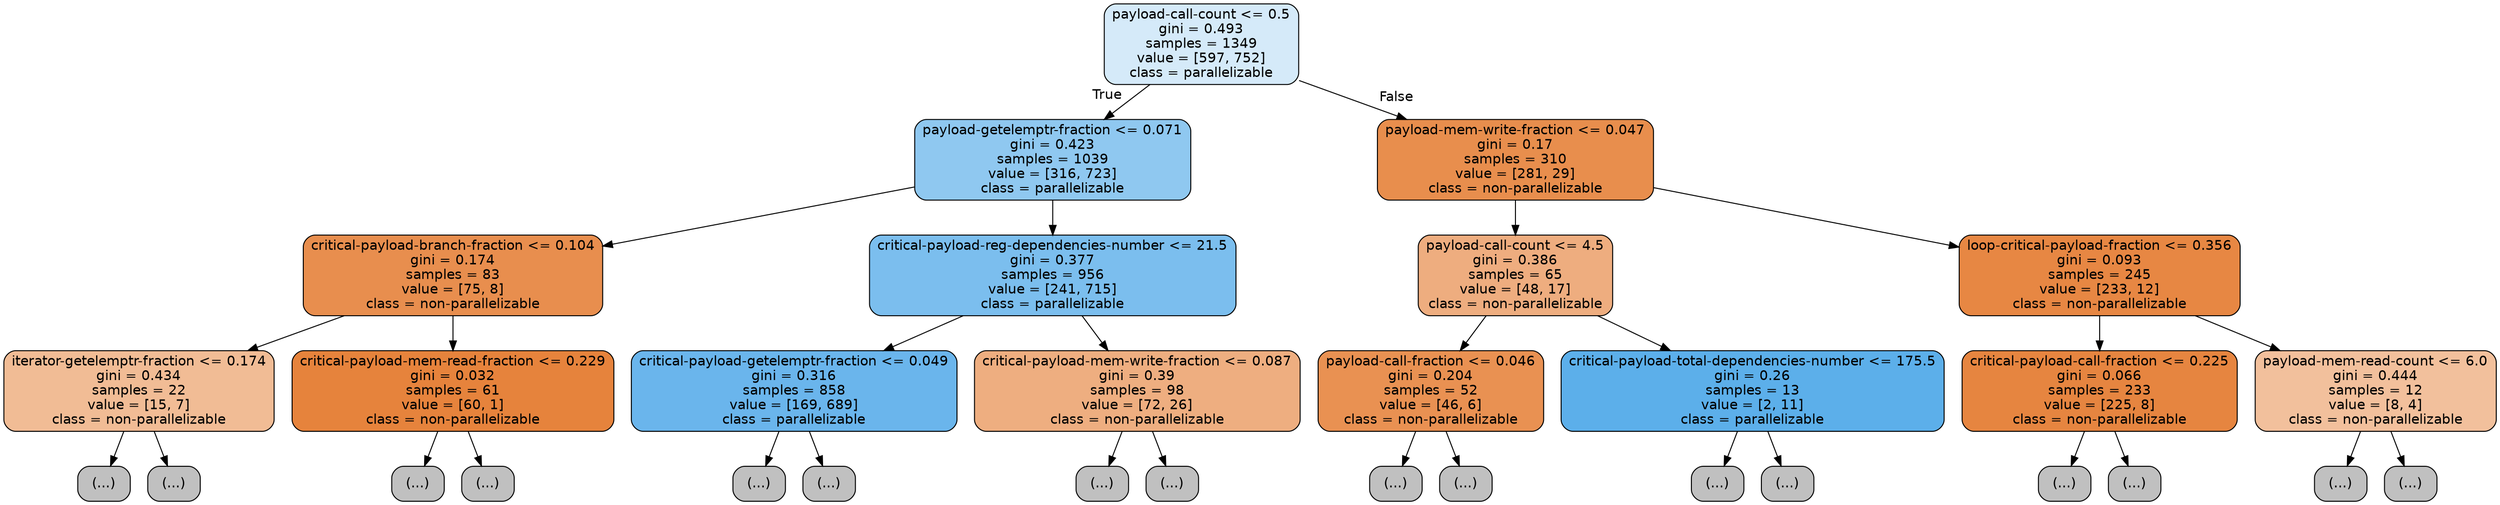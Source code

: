 digraph Tree {
node [shape=box, style="filled, rounded", color="black", fontname=helvetica] ;
edge [fontname=helvetica] ;
0 [label="payload-call-count <= 0.5\ngini = 0.493\nsamples = 1349\nvalue = [597, 752]\nclass = parallelizable", fillcolor="#399de535"] ;
1 [label="payload-getelemptr-fraction <= 0.071\ngini = 0.423\nsamples = 1039\nvalue = [316, 723]\nclass = parallelizable", fillcolor="#399de590"] ;
0 -> 1 [labeldistance=2.5, labelangle=45, headlabel="True"] ;
2 [label="critical-payload-branch-fraction <= 0.104\ngini = 0.174\nsamples = 83\nvalue = [75, 8]\nclass = non-parallelizable", fillcolor="#e58139e4"] ;
1 -> 2 ;
3 [label="iterator-getelemptr-fraction <= 0.174\ngini = 0.434\nsamples = 22\nvalue = [15, 7]\nclass = non-parallelizable", fillcolor="#e5813988"] ;
2 -> 3 ;
4 [label="(...)", fillcolor="#C0C0C0"] ;
3 -> 4 ;
7 [label="(...)", fillcolor="#C0C0C0"] ;
3 -> 7 ;
14 [label="critical-payload-mem-read-fraction <= 0.229\ngini = 0.032\nsamples = 61\nvalue = [60, 1]\nclass = non-parallelizable", fillcolor="#e58139fb"] ;
2 -> 14 ;
15 [label="(...)", fillcolor="#C0C0C0"] ;
14 -> 15 ;
16 [label="(...)", fillcolor="#C0C0C0"] ;
14 -> 16 ;
17 [label="critical-payload-reg-dependencies-number <= 21.5\ngini = 0.377\nsamples = 956\nvalue = [241, 715]\nclass = parallelizable", fillcolor="#399de5a9"] ;
1 -> 17 ;
18 [label="critical-payload-getelemptr-fraction <= 0.049\ngini = 0.316\nsamples = 858\nvalue = [169, 689]\nclass = parallelizable", fillcolor="#399de5c0"] ;
17 -> 18 ;
19 [label="(...)", fillcolor="#C0C0C0"] ;
18 -> 19 ;
200 [label="(...)", fillcolor="#C0C0C0"] ;
18 -> 200 ;
203 [label="critical-payload-mem-write-fraction <= 0.087\ngini = 0.39\nsamples = 98\nvalue = [72, 26]\nclass = non-parallelizable", fillcolor="#e58139a3"] ;
17 -> 203 ;
204 [label="(...)", fillcolor="#C0C0C0"] ;
203 -> 204 ;
211 [label="(...)", fillcolor="#C0C0C0"] ;
203 -> 211 ;
230 [label="payload-mem-write-fraction <= 0.047\ngini = 0.17\nsamples = 310\nvalue = [281, 29]\nclass = non-parallelizable", fillcolor="#e58139e5"] ;
0 -> 230 [labeldistance=2.5, labelangle=-45, headlabel="False"] ;
231 [label="payload-call-count <= 4.5\ngini = 0.386\nsamples = 65\nvalue = [48, 17]\nclass = non-parallelizable", fillcolor="#e58139a5"] ;
230 -> 231 ;
232 [label="payload-call-fraction <= 0.046\ngini = 0.204\nsamples = 52\nvalue = [46, 6]\nclass = non-parallelizable", fillcolor="#e58139de"] ;
231 -> 232 ;
233 [label="(...)", fillcolor="#C0C0C0"] ;
232 -> 233 ;
242 [label="(...)", fillcolor="#C0C0C0"] ;
232 -> 242 ;
243 [label="critical-payload-total-dependencies-number <= 175.5\ngini = 0.26\nsamples = 13\nvalue = [2, 11]\nclass = parallelizable", fillcolor="#399de5d1"] ;
231 -> 243 ;
244 [label="(...)", fillcolor="#C0C0C0"] ;
243 -> 244 ;
245 [label="(...)", fillcolor="#C0C0C0"] ;
243 -> 245 ;
246 [label="loop-critical-payload-fraction <= 0.356\ngini = 0.093\nsamples = 245\nvalue = [233, 12]\nclass = non-parallelizable", fillcolor="#e58139f2"] ;
230 -> 246 ;
247 [label="critical-payload-call-fraction <= 0.225\ngini = 0.066\nsamples = 233\nvalue = [225, 8]\nclass = non-parallelizable", fillcolor="#e58139f6"] ;
246 -> 247 ;
248 [label="(...)", fillcolor="#C0C0C0"] ;
247 -> 248 ;
265 [label="(...)", fillcolor="#C0C0C0"] ;
247 -> 265 ;
266 [label="payload-mem-read-count <= 6.0\ngini = 0.444\nsamples = 12\nvalue = [8, 4]\nclass = non-parallelizable", fillcolor="#e581397f"] ;
246 -> 266 ;
267 [label="(...)", fillcolor="#C0C0C0"] ;
266 -> 267 ;
268 [label="(...)", fillcolor="#C0C0C0"] ;
266 -> 268 ;
}